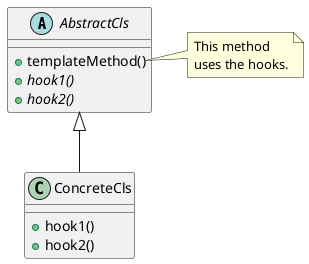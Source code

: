 @startuml

Abstract AbstractCls
{
    + templateMethod()
    + {abstract} hook1()
    + {abstract} hook2()
}
note right of AbstractCls::templateMethod()
    This method
    uses the hooks.
end note

Class ConcreteCls
{
    + hook1()
    + hook2()
}

AbstractCls <|-- ConcreteCls

@enduml
